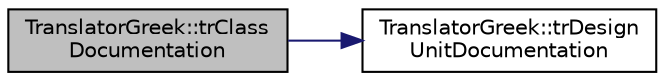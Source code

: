 digraph "TranslatorGreek::trClassDocumentation"
{
 // LATEX_PDF_SIZE
  edge [fontname="Helvetica",fontsize="10",labelfontname="Helvetica",labelfontsize="10"];
  node [fontname="Helvetica",fontsize="10",shape=record];
  rankdir="LR";
  Node1 [label="TranslatorGreek::trClass\lDocumentation",height=0.2,width=0.4,color="black", fillcolor="grey75", style="filled", fontcolor="black",tooltip=" "];
  Node1 -> Node2 [color="midnightblue",fontsize="10",style="solid",fontname="Helvetica"];
  Node2 [label="TranslatorGreek::trDesign\lUnitDocumentation",height=0.2,width=0.4,color="black", fillcolor="white", style="filled",URL="$classTranslatorGreek.html#a026009b579929bdcb8243f834d492aa8",tooltip=" "];
}
